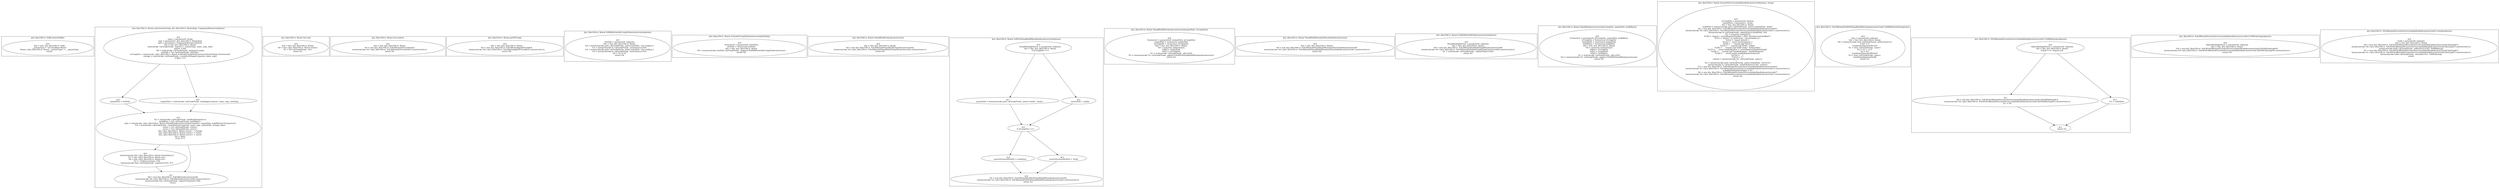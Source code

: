 digraph "184.ts" {
subgraph "cluster_@ts_files/184.ts: %dflt.[static]%dflt()" {
  label="@ts_files/184.ts: %dflt.[static]%dflt()";
  Node33770 [label="id:0
      this = this: @ts_files/184.ts: %dflt
      __pulumiType = 'sst:cloudflare:Remix'
      Remix.<@ts_files/184.ts: Remix.__pulumiType> = __pulumiType
      return"];
}
subgraph "cluster_@ts_files/184.ts: Remix.constructor(string, @ts_files/184.ts: RemixArgs, ComponentResourceOptions)" {
  label="@ts_files/184.ts: Remix.constructor(string, @ts_files/184.ts: RemixArgs, ComponentResourceOptions)";
  Node91140 [label="id:0
      instanceinvoke this.<@ts_files/184.ts: Remix.%instInit()>()
      %5 = this.<@ts_files/184.ts: Remix.urn>
      %6 = this.<@ts_files/184.ts: Remix.url>
      %7 = <Output<string>>%6
      instanceinvoke Hint.<@%unk/%unk: .register()>(%5, %7)"];
  Node91141 [label="id:1
      %8 = new @ts_files/184.ts: %AC$Remix$constructor$0
      instanceinvoke %8.<@ts_files/184.ts: %AC$Remix$constructor$0.constructor()>()
      instanceinvoke this.<@%unk/%unk: .registerOutputs()>(%8)
      return"];
  Node91142 [label="id:2
      name = parameter0: string
      args = parameter1: @ts_files/184.ts: RemixArgs
      opts = parameter2: ComponentResourceOptions
      this = this: @ts_files/184.ts: Remix
      staticinvoke <@%unk/%unk: .super()>(__pulumiType, name, args, opts)
      parent = this
      %0 = staticinvoke <@%unk/%unk: .prepare()>(args)
      sitePath = %0.<@%unk/%unk: .sitePath>
      isUsingVite = staticinvoke <@ts_files/184.ts: Remix.%checkIsUsingVite$constructor([sitePath])>(%closures0)
      storage = staticinvoke <@%unk/%unk: .createKvStorage()>(parent, name, args)
      if $dev != 0"];
  Node91143 [label="id:3
      outputPath = sitePath"];
  Node91144 [label="id:4
      outputPath = staticinvoke <@%unk/%unk: .buildApp()>(parent, name, args, sitePath)"];
  Node91145 [label="id:5
      %2 = staticinvoke <@%unk/%unk: .loadBuildOutput()>()
      buildMeta = %2.<@%unk/%unk: .buildMeta>
      plan = staticinvoke <@ts_files/184.ts: Remix.%buildPlan$constructor([isUsingVite, outputPath, buildMeta])>(%closures2)
      %3 = staticinvoke <@%unk/%unk: .createRouter()>(parent, name, args, outputPath, storage, plan)
      router = %3.<@%unk/%unk: .router>
      server = %3.<@%unk/%unk: .server>
      this.<@ts_files/184.ts: Remix.assets> = storage
      this.<@ts_files/184.ts: Remix.router> = router
      this.<@ts_files/184.ts: Remix.server> = server
      %4 = !$dev
      if %4 != 0"];
  Node91140 -> Node91141;
  Node91142 -> Node91143;
  Node91142 -> Node91144;
  Node91143 -> Node91145;
  Node91144 -> Node91145;
  Node91145 -> Node91140;
  Node91145 -> Node91141;
}
subgraph "cluster_@ts_files/184.ts: Remix.Get-url()" {
  label="@ts_files/184.ts: Remix.Get-url()";
  Node28080 [label="id:0
      this = this: @ts_files/184.ts: Remix
      %0 = this.<@ts_files/184.ts: Remix.router>
      %1 = %0.<@%unk/%unk: .url>
      return %1"];
}
subgraph "cluster_@ts_files/184.ts: Remix.Get-nodes()" {
  label="@ts_files/184.ts: Remix.Get-nodes()";
  Node30060 [label="id:0
      this = this: @ts_files/184.ts: Remix
      %0 = new @ts_files/184.ts: %AC$Remix$Get-nodes$23
      instanceinvoke %0.<@ts_files/184.ts: %AC$Remix$Get-nodes$23.constructor()>()
      return %0"];
}
subgraph "cluster_@ts_files/184.ts: Remix.getSSTLink()" {
  label="@ts_files/184.ts: Remix.getSSTLink()";
  Node31040 [label="id:0
      this = this: @ts_files/184.ts: Remix
      %0 = new @ts_files/184.ts: %AC$Remix$getSSTLink$24
      instanceinvoke %0.<@ts_files/184.ts: %AC$Remix$getSSTLink$24.constructor()>()
      return %0"];
}
subgraph "cluster_@ts_files/184.ts: Remix.%AM0$%checkIsUsingVite$constructor(unknown)" {
  label="@ts_files/184.ts: Remix.%AM0$%checkIsUsingVite$constructor(unknown)";
  Node61020 [label="id:0
      sitePath = parameter0: unknown
      this = this: @ts_files/184.ts: Remix
      %0 = instanceinvoke path.<@%unk/%unk: .join()>(sitePath, 'vite.config.ts')
      %1 = instanceinvoke fs.<@%unk/%unk: .existsSync()>(%0)
      %2 = instanceinvoke path.<@%unk/%unk: .join()>(sitePath, 'vite.config.js')
      %3 = instanceinvoke fs.<@%unk/%unk: .existsSync()>(%2)
      %4 = %1 || %3
      return %4"];
}
subgraph "cluster_@ts_files/184.ts: Remix.%checkIsUsingVite$constructor([sitePath])" {
  label="@ts_files/184.ts: Remix.%checkIsUsingVite$constructor([sitePath])";
  Node60730 [label="id:0
      %closures0 = parameter0: [sitePath]
      sitePath = %closures0.sitePath
      this = this: @ts_files/184.ts: Remix
      %0 = instanceinvoke sitePath.<@%unk/%unk: .apply()>(%AM0$%checkIsUsingVite$constructor)
      return %0"];
}
subgraph "cluster_@ts_files/184.ts: Remix.%loadBuildOutput$constructor()" {
  label="@ts_files/184.ts: Remix.%loadBuildOutput$constructor()";
  Node50000 [label="id:0
      this = this: @ts_files/184.ts: Remix
      %0 = new @ts_files/184.ts: %AC$Remix$%loadBuildOutput$constructor$2
      instanceinvoke %0.<@ts_files/184.ts: %AC$Remix$%loadBuildOutput$constructor$2.constructor()>()
      return %0"];
}
subgraph "cluster_@ts_files/184.ts: Remix.%AM1$%loadBuildMetadata$constructor(unknown)" {
  label="@ts_files/184.ts: Remix.%AM1$%loadBuildMetadata$constructor(unknown)";
  Node61920 [label="id:0
      ArrayBindingPattern = parameter0: unknown
      this = this: @ts_files/184.ts: Remix
      if isUsingVite != 0"];
  Node61921 [label="id:1
      assetsPath = instanceinvoke path.<@%unk/%unk: .join()>('build', 'client')"];
  Node61922 [label="id:2
      assetsPath = 'public'"];
  Node61923 [label="id:3
      if isUsingVite != 0"];
  Node61924 [label="id:4
      assetsVersionedSubDir = undefined"];
  Node61925 [label="id:5
      assetsVersionedSubDir = 'build'"];
  Node61926 [label="id:6
      %2 = new @ts_files/184.ts: %AC$Remix$%AM1$%loadBuildMetadata$constructor$3
      instanceinvoke %2.<@ts_files/184.ts: %AC$Remix$%AM1$%loadBuildMetadata$constructor$3.constructor()>()
      return %2"];
  Node61920 -> Node61921;
  Node61920 -> Node61922;
  Node61921 -> Node61923;
  Node61922 -> Node61923;
  Node61923 -> Node61924;
  Node61923 -> Node61925;
  Node61924 -> Node61926;
  Node61925 -> Node61926;
}
subgraph "cluster_@ts_files/184.ts: Remix.%loadBuildMetadata$constructor([outputPath, isUsingVite])" {
  label="@ts_files/184.ts: Remix.%loadBuildMetadata$constructor([outputPath, isUsingVite])";
  Node76360 [label="id:0
      %closures1 = parameter0: [outputPath, isUsingVite]
      outputPath = %closures1.outputPath
      isUsingVite = %closures1.isUsingVite
      this = this: @ts_files/184.ts: Remix
      %0 = newarray (unknown)[2]
      %0[0] = outputPath
      %0[1] = isUsingVite
      %1 = staticinvoke <@%unk/%unk: .all()>(%0)
      %2 = instanceinvoke %1.<@%unk/%unk: .apply()>(%AM1$%loadBuildMetadata$constructor)
      return %2"];
}
subgraph "cluster_@ts_files/184.ts: Remix.%loadBuildMetadataPlaceholder$constructor()" {
  label="@ts_files/184.ts: Remix.%loadBuildMetadataPlaceholder$constructor()";
  Node62670 [label="id:0
      this = this: @ts_files/184.ts: Remix
      %0 = new @ts_files/184.ts: %AC$Remix$%loadBuildMetadataPlaceholder$constructor$5
      instanceinvoke %0.<@ts_files/184.ts: %AC$Remix$%loadBuildMetadataPlaceholder$constructor$5.constructor()>()
      return %0"];
}
subgraph "cluster_@ts_files/184.ts: Remix.%AM2$%buildPlan$constructor(unknown)" {
  label="@ts_files/184.ts: Remix.%AM2$%buildPlan$constructor(unknown)";
  Node54030 [label="id:0
      ArrayBindingPattern = parameter0: unknown
      this = this: @ts_files/184.ts: Remix
      %0 = new @ts_files/184.ts: %AC$Remix$%AM2$%buildPlan$constructor$6
      instanceinvoke %0.<@ts_files/184.ts: %AC$Remix$%AM2$%buildPlan$constructor$6.constructor()>()
      %1 = staticinvoke <@%unk/%unk: .validatePlan()>(%0)
      return %1"];
}
subgraph "cluster_@ts_files/184.ts: Remix.%buildPlan$constructor([isUsingVite, outputPath, buildMeta])" {
  label="@ts_files/184.ts: Remix.%buildPlan$constructor([isUsingVite, outputPath, buildMeta])";
  Node78410 [label="id:0
      %closures2 = parameter0: [isUsingVite, outputPath, buildMeta]
      isUsingVite = %closures2.isUsingVite
      outputPath = %closures2.outputPath
      buildMeta = %closures2.buildMeta
      this = this: @ts_files/184.ts: Remix
      %0 = newarray (unknown)[3]
      %0[0] = isUsingVite
      %0[1] = outputPath
      %0[2] = buildMeta
      %1 = staticinvoke <@%unk/%unk: .all()>(%0)
      %2 = instanceinvoke %1.<@%unk/%unk: .apply()>(%AM2$%buildPlan$constructor)
      return %2"];
}
subgraph "cluster_@ts_files/184.ts: Remix.%createServerLambdaBundle$constructor(boolean, string)" {
  label="@ts_files/184.ts: Remix.%createServerLambdaBundle$constructor(boolean, string)";
  Node73440 [label="id:0
      isUsingVite = parameter0: boolean
      outputPath = parameter1: string
      this = this: @ts_files/184.ts: Remix
      buildPath = instanceinvoke path.<@%unk/%unk: .join()>(outputPath, 'build')
      %0 = new @ts_files/184.ts: %AC$Remix$%createServerLambdaBundle$constructor$11
      instanceinvoke %0.<@ts_files/184.ts: %AC$Remix$%createServerLambdaBundle$constructor$11.constructor()>()
      instanceinvoke fs.<@%unk/%unk: .mkdirSync()>(buildPath, %0)
      %1 = newarray (string)[12]
      %1[0] = 'import { createRequestHandler } from \"@remix-run/cloudflare\";'
      %1[1] = 'import * as build from \"./server/index.js\";'
      %1[2] = 'export default {'
      %1[3] = '  async fetch(request) {'
      %1[4] = '    console.log(\"fetch\");'
      %1[5] = '    console.log(\"build\", build);'
      %1[6] = '    console.log(\"build mode\", build.mode);'
      %1[7] = '    const handleRequest = createRequestHandler(build);'
      %1[8] = '    console.log(\"handleRequest\", handleRequest);'
      %1[9] = '    return await handleRequest(request);'
      %1[10] = '  },'
      %1[11] = '};'
      content = instanceinvoke %1.<@%unk/%unk: .join()>('
')
      %2 = instanceinvoke path.<@%unk/%unk: .join()>(buildPath, 'server.ts')
      instanceinvoke fs.<@%unk/%unk: .writeFileSync()>(%2, content)
      %3 = new @ts_files/184.ts: %AC$Remix$%createServerLambdaBundle$constructor$12
      instanceinvoke %3.<@ts_files/184.ts: %AC$Remix$%createServerLambdaBundle$constructor$12.constructor()>()
      nodeBuiltInModulesPlugin = %3
      %4 = new @ts_files/184.ts: %AC$Remix$%createServerLambdaBundle$constructor$17
      instanceinvoke %4.<@ts_files/184.ts: %AC$Remix$%createServerLambdaBundle$constructor$17.constructor()>()
      return %4"];
}
subgraph "cluster_@ts_files/184.ts: %AC$Remix$%AM1$%loadBuildMetadata$constructor$3.%AM0$%instInit(unknown)" {
  label="@ts_files/184.ts: %AC$Remix$%AM1$%loadBuildMetadata$constructor$3.%AM0$%instInit(unknown)";
  Node76700 [label="id:0
      item = parameter0: unknown
      this = this: @ts_files/184.ts: Remix
      %0 = instanceinvoke item.<@%unk/%unk: .isDirectory()>()
      if %0 != 0
      ConditionalOperatorIfTrue0
      %1 = item.<@%unk/%unk: .name>
      %2 = %1 + '/(.*)'
      %3 = %2
      ConditionalOperatorIfFalse0
      %3 = item.<@%unk/%unk: .name>
      ConditionalOperatorEnd0
      return %3"];
}
subgraph "cluster_@ts_files/184.ts: %AC$Remix$%createServerLambdaBundle$constructor$12.%AM0$setup(unknown)" {
  label="@ts_files/184.ts: %AC$Remix$%createServerLambdaBundle$constructor$12.%AM0$setup(unknown)";
  Node78530 [label="id:0
      ObjectBindingPattern = parameter0: unknown
      this = this: @ts_files/184.ts: Remix
      if kind === 'require-call'"];
  Node78531 [label="id:1
      %0 = new @ts_files/184.ts: %AC$%AC$Remix$%createServerLambdaBundle$constructor$12$%AM0$setup$14
      instanceinvoke %0.<@ts_files/184.ts: %AC$%AC$Remix$%createServerLambdaBundle$constructor$12$%AM0$setup$14.constructor()>()
      %1 = %0"];
  Node78532 [label="id:2
      %1 = undefined"];
  Node78533 [label="id:3
      return %1"];
  Node78530 -> Node78531;
  Node78530 -> Node78532;
  Node78531 -> Node78533;
  Node78532 -> Node78533;
}
subgraph "cluster_@ts_files/184.ts: %AC$Remix$%createServerLambdaBundle$constructor$12.%AM1$setup(unknown)" {
  label="@ts_files/184.ts: %AC$Remix$%createServerLambdaBundle$constructor$12.%AM1$setup(unknown)";
  Node78540 [label="id:0
      ObjectBindingPattern = parameter0: unknown
      this = this: @ts_files/184.ts: Remix
      %0 = new @ts_files/184.ts: %AC$%AC$Remix$%createServerLambdaBundle$constructor$12$%AM1$setup$16
      instanceinvoke %0.<@ts_files/184.ts: %AC$%AC$Remix$%createServerLambdaBundle$constructor$12$%AM1$setup$16.constructor()>()
      return %0"];
}
subgraph "cluster_@ts_files/184.ts: %AC$Remix$%createServerLambdaBundle$constructor$12.setup(unknown)" {
  label="@ts_files/184.ts: %AC$Remix$%createServerLambdaBundle$constructor$12.setup(unknown)";
  Node75900 [label="id:0
      build = parameter0: unknown
      this = this: @ts_files/184.ts: Remix
      %0 = new @ts_files/184.ts: %AC$%AC$Remix$%createServerLambdaBundle$constructor$12$setup$13
      instanceinvoke %0.<@ts_files/184.ts: %AC$%AC$Remix$%createServerLambdaBundle$constructor$12$setup$13.constructor()>()
      instanceinvoke build.<@%unk/%unk: .onResolve()>(%0, %AM0$setup)
      %1 = new @ts_files/184.ts: %AC$%AC$Remix$%createServerLambdaBundle$constructor$12$setup$15
      instanceinvoke %1.<@ts_files/184.ts: %AC$%AC$Remix$%createServerLambdaBundle$constructor$12$setup$15.constructor()>()
      instanceinvoke build.<@%unk/%unk: .onLoad()>(%1, %AM1$setup)
      return"];
}
}
